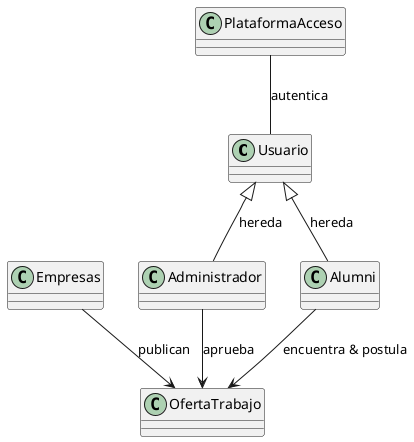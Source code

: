 @startuml
class Usuario {
}

class Administrador {
}

class Alumni {
}

class Empresas {
}

class OfertaTrabajo {
}

class PlataformaAcceso {
}

Usuario <|-- Administrador : hereda
Usuario <|-- Alumni : hereda
PlataformaAcceso -- Usuario : autentica
Empresas --> OfertaTrabajo : publican
Administrador --> OfertaTrabajo : aprueba
Alumni --> OfertaTrabajo : encuentra & postula
@enduml
